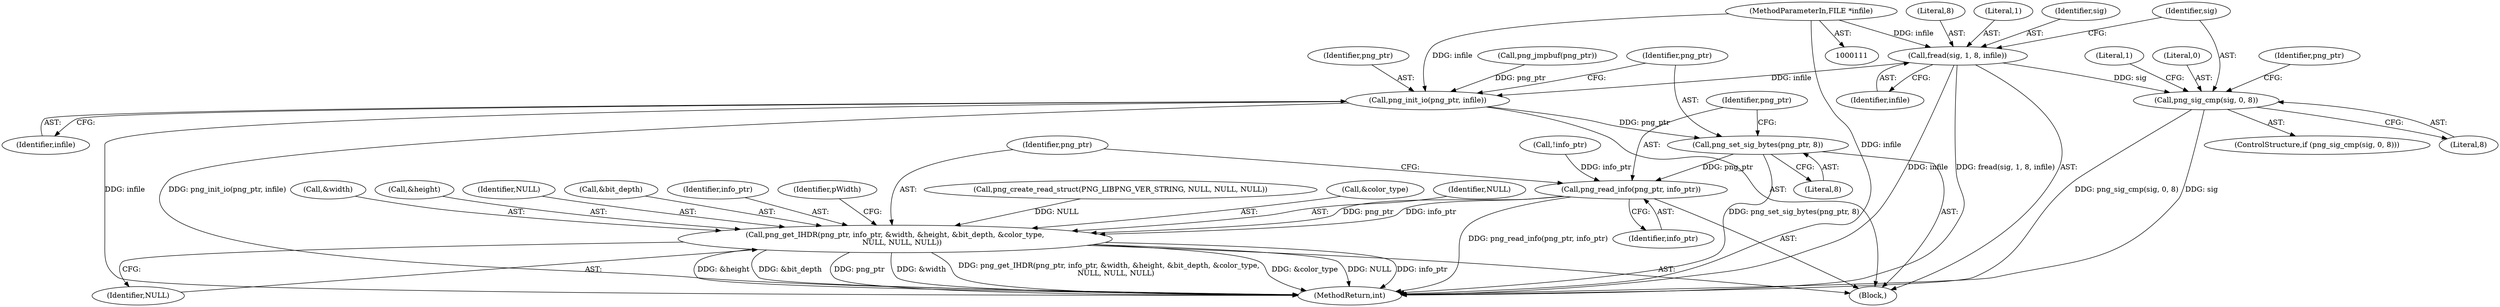 digraph "0_Android_9d4853418ab2f754c2b63e091c29c5529b8b86ca_1@API" {
"1000117" [label="(Call,fread(sig, 1, 8, infile))"];
"1000112" [label="(MethodParameterIn,FILE *infile)"];
"1000123" [label="(Call,png_sig_cmp(sig, 0, 8))"];
"1000169" [label="(Call,png_init_io(png_ptr, infile))"];
"1000172" [label="(Call,png_set_sig_bytes(png_ptr, 8))"];
"1000175" [label="(Call,png_read_info(png_ptr, info_ptr))"];
"1000178" [label="(Call,png_get_IHDR(png_ptr, info_ptr, &width, &height, &bit_depth, &color_type,\n      NULL, NULL, NULL))"];
"1000189" [label="(Identifier,NULL)"];
"1000179" [label="(Identifier,png_ptr)"];
"1000173" [label="(Identifier,png_ptr)"];
"1000185" [label="(Call,&bit_depth)"];
"1000191" [label="(Identifier,NULL)"];
"1000122" [label="(ControlStructure,if (png_sig_cmp(sig, 0, 8)))"];
"1000180" [label="(Identifier,info_ptr)"];
"1000170" [label="(Identifier,png_ptr)"];
"1000194" [label="(Identifier,pWidth)"];
"1000124" [label="(Identifier,sig)"];
"1000177" [label="(Identifier,info_ptr)"];
"1000158" [label="(Call,png_jmpbuf(png_ptr))"];
"1000123" [label="(Call,png_sig_cmp(sig, 0, 8))"];
"1000118" [label="(Identifier,sig)"];
"1000131" [label="(Call,png_create_read_struct(PNG_LIBPNG_VER_STRING, NULL, NULL, NULL))"];
"1000126" [label="(Literal,8)"];
"1000130" [label="(Identifier,png_ptr)"];
"1000174" [label="(Literal,8)"];
"1000128" [label="(Literal,1)"];
"1000202" [label="(MethodReturn,int)"];
"1000187" [label="(Call,&color_type)"];
"1000176" [label="(Identifier,png_ptr)"];
"1000190" [label="(Identifier,NULL)"];
"1000125" [label="(Literal,0)"];
"1000146" [label="(Call,!info_ptr)"];
"1000171" [label="(Identifier,infile)"];
"1000115" [label="(Block,)"];
"1000181" [label="(Call,&width)"];
"1000172" [label="(Call,png_set_sig_bytes(png_ptr, 8))"];
"1000169" [label="(Call,png_init_io(png_ptr, infile))"];
"1000120" [label="(Literal,8)"];
"1000112" [label="(MethodParameterIn,FILE *infile)"];
"1000121" [label="(Identifier,infile)"];
"1000117" [label="(Call,fread(sig, 1, 8, infile))"];
"1000183" [label="(Call,&height)"];
"1000178" [label="(Call,png_get_IHDR(png_ptr, info_ptr, &width, &height, &bit_depth, &color_type,\n      NULL, NULL, NULL))"];
"1000175" [label="(Call,png_read_info(png_ptr, info_ptr))"];
"1000119" [label="(Literal,1)"];
"1000117" -> "1000115"  [label="AST: "];
"1000117" -> "1000121"  [label="CFG: "];
"1000118" -> "1000117"  [label="AST: "];
"1000119" -> "1000117"  [label="AST: "];
"1000120" -> "1000117"  [label="AST: "];
"1000121" -> "1000117"  [label="AST: "];
"1000124" -> "1000117"  [label="CFG: "];
"1000117" -> "1000202"  [label="DDG: fread(sig, 1, 8, infile)"];
"1000117" -> "1000202"  [label="DDG: infile"];
"1000112" -> "1000117"  [label="DDG: infile"];
"1000117" -> "1000123"  [label="DDG: sig"];
"1000117" -> "1000169"  [label="DDG: infile"];
"1000112" -> "1000111"  [label="AST: "];
"1000112" -> "1000202"  [label="DDG: infile"];
"1000112" -> "1000169"  [label="DDG: infile"];
"1000123" -> "1000122"  [label="AST: "];
"1000123" -> "1000126"  [label="CFG: "];
"1000124" -> "1000123"  [label="AST: "];
"1000125" -> "1000123"  [label="AST: "];
"1000126" -> "1000123"  [label="AST: "];
"1000128" -> "1000123"  [label="CFG: "];
"1000130" -> "1000123"  [label="CFG: "];
"1000123" -> "1000202"  [label="DDG: png_sig_cmp(sig, 0, 8)"];
"1000123" -> "1000202"  [label="DDG: sig"];
"1000169" -> "1000115"  [label="AST: "];
"1000169" -> "1000171"  [label="CFG: "];
"1000170" -> "1000169"  [label="AST: "];
"1000171" -> "1000169"  [label="AST: "];
"1000173" -> "1000169"  [label="CFG: "];
"1000169" -> "1000202"  [label="DDG: png_init_io(png_ptr, infile)"];
"1000169" -> "1000202"  [label="DDG: infile"];
"1000158" -> "1000169"  [label="DDG: png_ptr"];
"1000169" -> "1000172"  [label="DDG: png_ptr"];
"1000172" -> "1000115"  [label="AST: "];
"1000172" -> "1000174"  [label="CFG: "];
"1000173" -> "1000172"  [label="AST: "];
"1000174" -> "1000172"  [label="AST: "];
"1000176" -> "1000172"  [label="CFG: "];
"1000172" -> "1000202"  [label="DDG: png_set_sig_bytes(png_ptr, 8)"];
"1000172" -> "1000175"  [label="DDG: png_ptr"];
"1000175" -> "1000115"  [label="AST: "];
"1000175" -> "1000177"  [label="CFG: "];
"1000176" -> "1000175"  [label="AST: "];
"1000177" -> "1000175"  [label="AST: "];
"1000179" -> "1000175"  [label="CFG: "];
"1000175" -> "1000202"  [label="DDG: png_read_info(png_ptr, info_ptr)"];
"1000146" -> "1000175"  [label="DDG: info_ptr"];
"1000175" -> "1000178"  [label="DDG: png_ptr"];
"1000175" -> "1000178"  [label="DDG: info_ptr"];
"1000178" -> "1000115"  [label="AST: "];
"1000178" -> "1000191"  [label="CFG: "];
"1000179" -> "1000178"  [label="AST: "];
"1000180" -> "1000178"  [label="AST: "];
"1000181" -> "1000178"  [label="AST: "];
"1000183" -> "1000178"  [label="AST: "];
"1000185" -> "1000178"  [label="AST: "];
"1000187" -> "1000178"  [label="AST: "];
"1000189" -> "1000178"  [label="AST: "];
"1000190" -> "1000178"  [label="AST: "];
"1000191" -> "1000178"  [label="AST: "];
"1000194" -> "1000178"  [label="CFG: "];
"1000178" -> "1000202"  [label="DDG: &bit_depth"];
"1000178" -> "1000202"  [label="DDG: png_ptr"];
"1000178" -> "1000202"  [label="DDG: &width"];
"1000178" -> "1000202"  [label="DDG: png_get_IHDR(png_ptr, info_ptr, &width, &height, &bit_depth, &color_type,\n      NULL, NULL, NULL)"];
"1000178" -> "1000202"  [label="DDG: &color_type"];
"1000178" -> "1000202"  [label="DDG: NULL"];
"1000178" -> "1000202"  [label="DDG: info_ptr"];
"1000178" -> "1000202"  [label="DDG: &height"];
"1000131" -> "1000178"  [label="DDG: NULL"];
}
